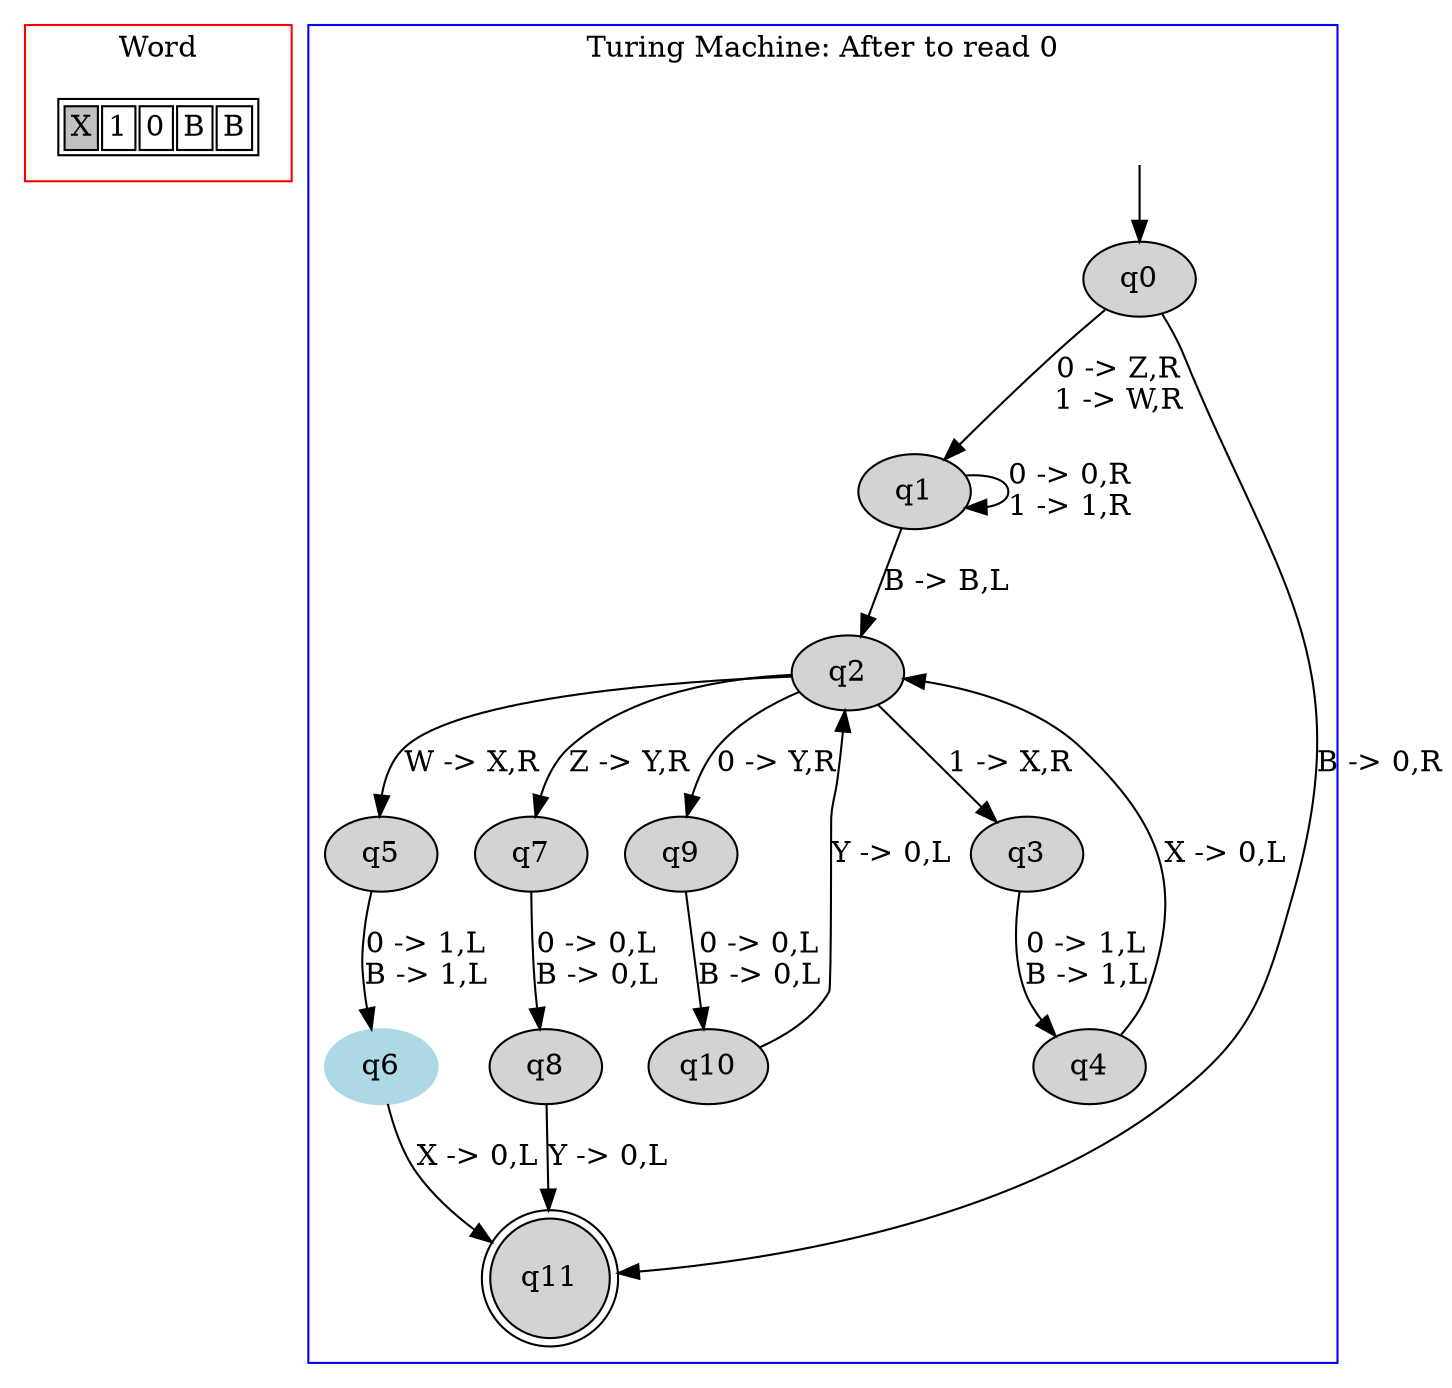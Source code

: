 digraph G {
	subgraph cluster_0 {
		node [shape=plaintext];

struct1 [label=<<TABLE>
<TR>
<TD BGCOLOR="gray"><FONT>X</FONT></TD>
<TD><FONT>1</FONT></TD>
<TD><FONT>0</FONT></TD>
<TD><FONT>B</FONT></TD>
<TD><FONT>B</FONT></TD>
</TR>
</TABLE>>];
label = "Word";
color=red;
}
	subgraph cluster_1 {
		node [style=filled];
		label = "Turing Machine: After to read 0"
		color=blue;

		q0;
		q1;
		q2;
		q3;
		q4;
		q5;
		q6 [color="lightblue"];
		q7;
		q8;
		q9;
		q10;
		q11 [shape="doublecircle"];
		q0->q1[label="0 -> Z,R
1 -> W,R"];
		q0->q11[label="B -> 0,R"];
		q1->q1[label="0 -> 0,R
1 -> 1,R"];
		q1->q2[label="B -> B,L"];
		q2->q3[label="1 -> X,R"];
		q2->q5[label="W -> X,R"];
		q2->q7[label="Z -> Y,R"];
		q2->q9[label="0 -> Y,R"];
		q3->q4[label="0 -> 1,L
B -> 1,L"];
		q4->q2[label="X -> 0,L"];
		q5->q6[label="0 -> 1,L
B -> 1,L"];
		q6->q11[label="X -> 0,L"];
		q7->q8[label="0 -> 0,L
B -> 0,L"];
		q8->q11[label="Y -> 0,L"];
		q9->q10[label="0 -> 0,L
B -> 0,L"];
		q10->q2[label="Y -> 0,L"];
x [color=white, label=""];		x->q0	}

}